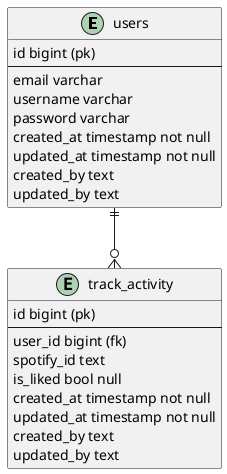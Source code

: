 
@startuml

entity users {
    id bigint (pk)
    --
    email varchar
    username varchar
    password varchar
    created_at timestamp not null
    updated_at timestamp not null
    created_by text
    updated_by text
}

entity track_activity {
    id bigint (pk)
    --
    user_id bigint (fk)
    spotify_id text
    is_liked bool null
    created_at timestamp not null
    updated_at timestamp not null
    created_by text
    updated_by text
}

users||--o{track_activity

@enduml